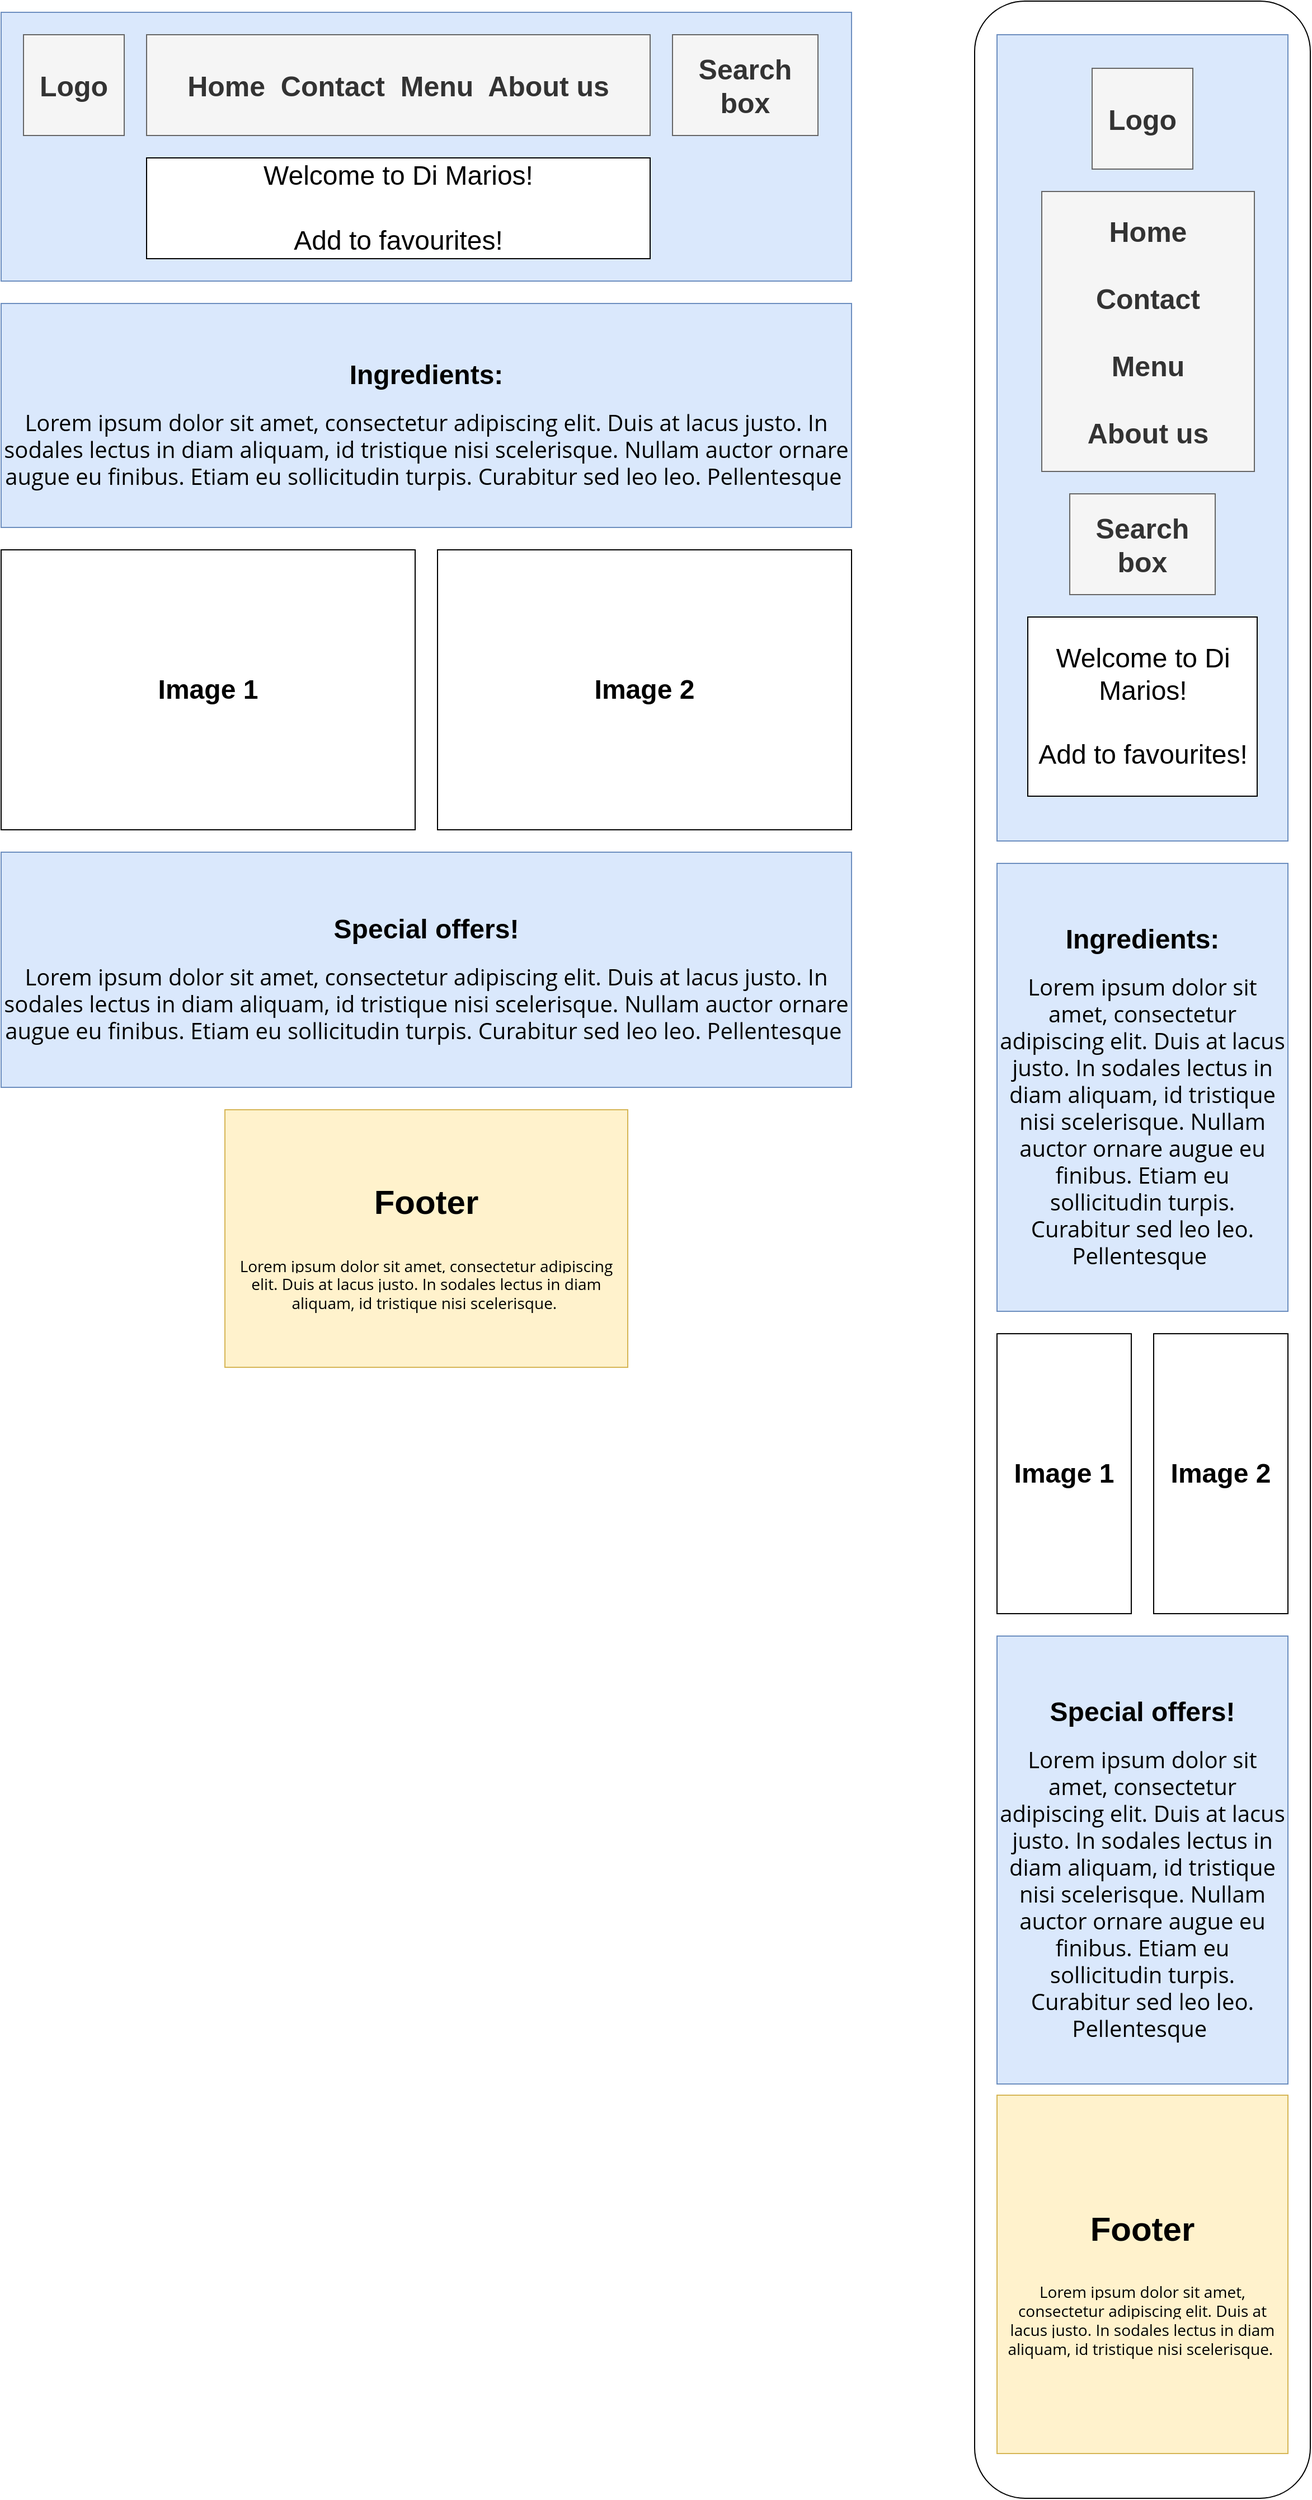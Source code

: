 <mxfile version="12.4.3" type="device" pages="1"><diagram id="USTF6LFP2DnVGy3WPLwA" name="Page-1"><mxGraphModel dx="3066" dy="1016" grid="1" gridSize="10" guides="1" tooltips="1" connect="1" arrows="1" fold="1" page="1" pageScale="1" pageWidth="850" pageHeight="1100" math="0" shadow="0"><root><mxCell id="0"/><mxCell id="1" parent="0"/><mxCell id="opkxruLbVYQQzFVTmhIj-12" value="&lt;h1&gt;&lt;span style=&quot;background-color: rgb(218 , 232 , 252)&quot;&gt;Ingredients:&lt;/span&gt;&lt;/h1&gt;&lt;div&gt;&lt;span style=&quot;font-family: &amp;#34;open sans&amp;#34; , &amp;#34;arial&amp;#34; , sans-serif ; text-align: justify ; background-color: rgb(218 , 232 , 252)&quot;&gt;&lt;font style=&quot;font-size: 20px&quot;&gt;Lorem ipsum dolor sit amet, consectetur adipiscing elit. Duis at lacus justo. In sodales lectus in diam aliquam, id tristique nisi scelerisque. Nullam auctor ornare augue eu finibus. Etiam eu sollicitudin turpis. Curabitur sed leo leo. Pellentesque&amp;nbsp;&lt;/font&gt;&lt;/span&gt;&lt;br&gt;&lt;/div&gt;" style="rounded=0;whiteSpace=wrap;html=1;fillColor=#dae8fc;spacing=2;strokeColor=#6c8ebf;" vertex="1" parent="1"><mxGeometry x="-800" y="310" width="760" height="200" as="geometry"/></mxCell><mxCell id="opkxruLbVYQQzFVTmhIj-1" value="" style="rounded=0;whiteSpace=wrap;html=1;fillColor=#dae8fc;strokeColor=#6c8ebf;" vertex="1" parent="1"><mxGeometry x="-800" y="50" width="760" height="240" as="geometry"/></mxCell><mxCell id="opkxruLbVYQQzFVTmhIj-2" value="&lt;h6&gt;&lt;font style=&quot;font-size: 25px&quot;&gt;Logo&lt;/font&gt;&lt;/h6&gt;" style="whiteSpace=wrap;html=1;aspect=fixed;fillColor=#f5f5f5;strokeColor=#666666;fontColor=#333333;" vertex="1" parent="1"><mxGeometry x="-780" y="70" width="90" height="90" as="geometry"/></mxCell><mxCell id="opkxruLbVYQQzFVTmhIj-4" value="" style="rounded=1;whiteSpace=wrap;html=1;" vertex="1" parent="1"><mxGeometry x="70" y="40" width="300" height="2230" as="geometry"/></mxCell><mxCell id="opkxruLbVYQQzFVTmhIj-5" value="&lt;font style=&quot;font-size: 25px&quot;&gt;&lt;b&gt;Home&amp;nbsp; Contact&amp;nbsp; Menu&amp;nbsp; About us&lt;/b&gt;&lt;/font&gt;" style="rounded=0;whiteSpace=wrap;html=1;fillColor=#f5f5f5;strokeColor=#666666;fontColor=#333333;" vertex="1" parent="1"><mxGeometry x="-670" y="70" width="450" height="90" as="geometry"/></mxCell><mxCell id="opkxruLbVYQQzFVTmhIj-7" value="&lt;h6&gt;&lt;font style=&quot;font-size: 25px&quot;&gt;Search box&lt;/font&gt;&lt;/h6&gt;" style="rounded=0;whiteSpace=wrap;html=1;align=center;fillColor=#f5f5f5;strokeColor=#666666;fontColor=#333333;" vertex="1" parent="1"><mxGeometry x="-200" y="70" width="130" height="90" as="geometry"/></mxCell><mxCell id="opkxruLbVYQQzFVTmhIj-11" value="&lt;font style=&quot;font-size: 24px&quot;&gt;Welcome to Di Marios!&lt;br&gt;&lt;br&gt;Add to favourites!&lt;/font&gt;" style="rounded=0;whiteSpace=wrap;html=1;" vertex="1" parent="1"><mxGeometry x="-670" y="180" width="450" height="90" as="geometry"/></mxCell><mxCell id="opkxruLbVYQQzFVTmhIj-13" value="&lt;h1&gt;Image 1&lt;/h1&gt;" style="rounded=0;whiteSpace=wrap;html=1;fillColor=#ffffff;" vertex="1" parent="1"><mxGeometry x="-800" y="530" width="370" height="250" as="geometry"/></mxCell><mxCell id="opkxruLbVYQQzFVTmhIj-14" value="&lt;h1&gt;Image 2&lt;/h1&gt;" style="rounded=0;whiteSpace=wrap;html=1;fillColor=#ffffff;" vertex="1" parent="1"><mxGeometry x="-410" y="530" width="370" height="250" as="geometry"/></mxCell><mxCell id="opkxruLbVYQQzFVTmhIj-15" value="&lt;h1&gt;&lt;span style=&quot;background-color: rgb(218 , 232 , 252)&quot;&gt;Special offers!&lt;/span&gt;&lt;/h1&gt;&lt;div&gt;&lt;span style=&quot;font-family: &amp;#34;open sans&amp;#34; , &amp;#34;arial&amp;#34; , sans-serif ; text-align: justify ; background-color: rgb(218 , 232 , 252)&quot;&gt;&lt;font style=&quot;font-size: 20px&quot;&gt;Lorem ipsum dolor sit amet, consectetur adipiscing elit. Duis at lacus justo. In sodales lectus in diam aliquam, id tristique nisi scelerisque. Nullam auctor ornare augue eu finibus. Etiam eu sollicitudin turpis. Curabitur sed leo leo. Pellentesque&amp;nbsp;&lt;/font&gt;&lt;/span&gt;&lt;br&gt;&lt;/div&gt;" style="rounded=0;whiteSpace=wrap;html=1;fillColor=#dae8fc;spacing=2;strokeColor=#6c8ebf;" vertex="1" parent="1"><mxGeometry x="-800" y="800" width="760" height="210" as="geometry"/></mxCell><mxCell id="opkxruLbVYQQzFVTmhIj-16" value="" style="rounded=0;whiteSpace=wrap;html=1;fillColor=#dae8fc;strokeColor=#6c8ebf;" vertex="1" parent="1"><mxGeometry x="90" y="70" width="260" height="720" as="geometry"/></mxCell><mxCell id="opkxruLbVYQQzFVTmhIj-17" value="&lt;font style=&quot;font-size: 25px&quot;&gt;&lt;b&gt;Logo&lt;/b&gt;&lt;/font&gt;" style="whiteSpace=wrap;html=1;aspect=fixed;fillColor=#f5f5f5;strokeColor=#666666;fontColor=#333333;" vertex="1" parent="1"><mxGeometry x="175" y="100" width="90" height="90" as="geometry"/></mxCell><mxCell id="opkxruLbVYQQzFVTmhIj-18" value="&lt;font style=&quot;font-size: 25px&quot;&gt;&lt;b&gt;Home&lt;br&gt;&lt;br&gt;Contact&lt;br&gt;&lt;br&gt;Menu&lt;br&gt;&lt;br&gt;About us&lt;/b&gt;&lt;/font&gt;" style="rounded=0;whiteSpace=wrap;html=1;fillColor=#f5f5f5;strokeColor=#666666;fontColor=#333333;" vertex="1" parent="1"><mxGeometry x="130" y="210" width="190" height="250" as="geometry"/></mxCell><mxCell id="opkxruLbVYQQzFVTmhIj-19" value="&lt;h6&gt;&lt;font style=&quot;font-size: 25px&quot;&gt;Search box&lt;/font&gt;&lt;/h6&gt;" style="rounded=0;whiteSpace=wrap;html=1;align=center;fillColor=#f5f5f5;strokeColor=#666666;fontColor=#333333;" vertex="1" parent="1"><mxGeometry x="155" y="480" width="130" height="90" as="geometry"/></mxCell><mxCell id="opkxruLbVYQQzFVTmhIj-20" value="&lt;font style=&quot;font-size: 24px&quot;&gt;Welcome to Di Marios!&lt;br&gt;&lt;br&gt;Add to favourites!&lt;/font&gt;" style="rounded=0;whiteSpace=wrap;html=1;" vertex="1" parent="1"><mxGeometry x="117.5" y="590" width="205" height="160" as="geometry"/></mxCell><mxCell id="opkxruLbVYQQzFVTmhIj-21" value="&lt;h1&gt;&lt;font style=&quot;font-size: 30px&quot;&gt;Footer&lt;/font&gt;&lt;/h1&gt;&lt;div&gt;&lt;br&gt;&lt;/div&gt;&lt;div&gt;&lt;span style=&quot;font-family: &amp;#34;open sans&amp;#34; , &amp;#34;arial&amp;#34; , sans-serif ; font-size: 14px ; text-align: justify ; background-color: rgb(255 , 242 , 204)&quot;&gt;Lorem ipsum dolor sit amet, consectetur adipiscing elit. Duis at lacus justo. In sodales lectus in diam aliquam, id tristique nisi scelerisque.&amp;nbsp;&lt;/span&gt;&lt;br&gt;&lt;/div&gt;" style="rounded=0;whiteSpace=wrap;html=1;fillColor=#fff2cc;strokeColor=#d6b656;" vertex="1" parent="1"><mxGeometry x="-600" y="1030" width="360" height="230" as="geometry"/></mxCell><mxCell id="opkxruLbVYQQzFVTmhIj-22" value="&lt;h1&gt;&lt;span style=&quot;background-color: rgb(218 , 232 , 252)&quot;&gt;Ingredients:&lt;/span&gt;&lt;/h1&gt;&lt;div&gt;&lt;span style=&quot;font-family: &amp;#34;open sans&amp;#34; , &amp;#34;arial&amp;#34; , sans-serif ; text-align: justify ; background-color: rgb(218 , 232 , 252)&quot;&gt;&lt;font style=&quot;font-size: 20px&quot;&gt;Lorem ipsum dolor sit amet, consectetur adipiscing elit. Duis at lacus justo. In sodales lectus in diam aliquam, id tristique nisi scelerisque. Nullam auctor ornare augue eu finibus. Etiam eu sollicitudin turpis. Curabitur sed leo leo. Pellentesque&amp;nbsp;&lt;/font&gt;&lt;/span&gt;&lt;br&gt;&lt;/div&gt;" style="rounded=0;whiteSpace=wrap;html=1;fillColor=#dae8fc;spacing=2;strokeColor=#6c8ebf;" vertex="1" parent="1"><mxGeometry x="90" y="810" width="260" height="400" as="geometry"/></mxCell><mxCell id="opkxruLbVYQQzFVTmhIj-23" value="&lt;h1&gt;Image 2&lt;/h1&gt;" style="rounded=0;whiteSpace=wrap;html=1;fillColor=#ffffff;" vertex="1" parent="1"><mxGeometry x="230" y="1230" width="120" height="250" as="geometry"/></mxCell><mxCell id="opkxruLbVYQQzFVTmhIj-24" value="&lt;h1&gt;Image 1&lt;/h1&gt;" style="rounded=0;whiteSpace=wrap;html=1;fillColor=#ffffff;" vertex="1" parent="1"><mxGeometry x="90" y="1230" width="120" height="250" as="geometry"/></mxCell><mxCell id="opkxruLbVYQQzFVTmhIj-25" value="&lt;h1&gt;&lt;span style=&quot;background-color: rgb(218 , 232 , 252)&quot;&gt;Special offers!&lt;/span&gt;&lt;/h1&gt;&lt;div&gt;&lt;span style=&quot;font-family: &amp;#34;open sans&amp;#34; , &amp;#34;arial&amp;#34; , sans-serif ; text-align: justify ; background-color: rgb(218 , 232 , 252)&quot;&gt;&lt;font style=&quot;font-size: 20px&quot;&gt;Lorem ipsum dolor sit amet, consectetur adipiscing elit. Duis at lacus justo. In sodales lectus in diam aliquam, id tristique nisi scelerisque. Nullam auctor ornare augue eu finibus. Etiam eu sollicitudin turpis. Curabitur sed leo leo. Pellentesque&amp;nbsp;&lt;/font&gt;&lt;/span&gt;&lt;br&gt;&lt;/div&gt;" style="rounded=0;whiteSpace=wrap;html=1;fillColor=#dae8fc;spacing=2;strokeColor=#6c8ebf;" vertex="1" parent="1"><mxGeometry x="90" y="1500" width="260" height="400" as="geometry"/></mxCell><mxCell id="opkxruLbVYQQzFVTmhIj-26" value="&lt;h1&gt;&lt;font style=&quot;font-size: 30px&quot;&gt;Footer&lt;/font&gt;&lt;/h1&gt;&lt;div&gt;&lt;br&gt;&lt;/div&gt;&lt;div&gt;&lt;span style=&quot;font-family: &amp;#34;open sans&amp;#34; , &amp;#34;arial&amp;#34; , sans-serif ; font-size: 14px ; text-align: justify ; background-color: rgb(255 , 242 , 204)&quot;&gt;Lorem ipsum dolor sit amet, consectetur adipiscing elit. Duis at lacus justo. In sodales lectus in diam aliquam, id tristique nisi scelerisque.&amp;nbsp;&lt;/span&gt;&lt;br&gt;&lt;/div&gt;" style="rounded=0;whiteSpace=wrap;html=1;fillColor=#fff2cc;strokeColor=#d6b656;" vertex="1" parent="1"><mxGeometry x="90" y="1910" width="260" height="320" as="geometry"/></mxCell></root></mxGraphModel></diagram></mxfile>